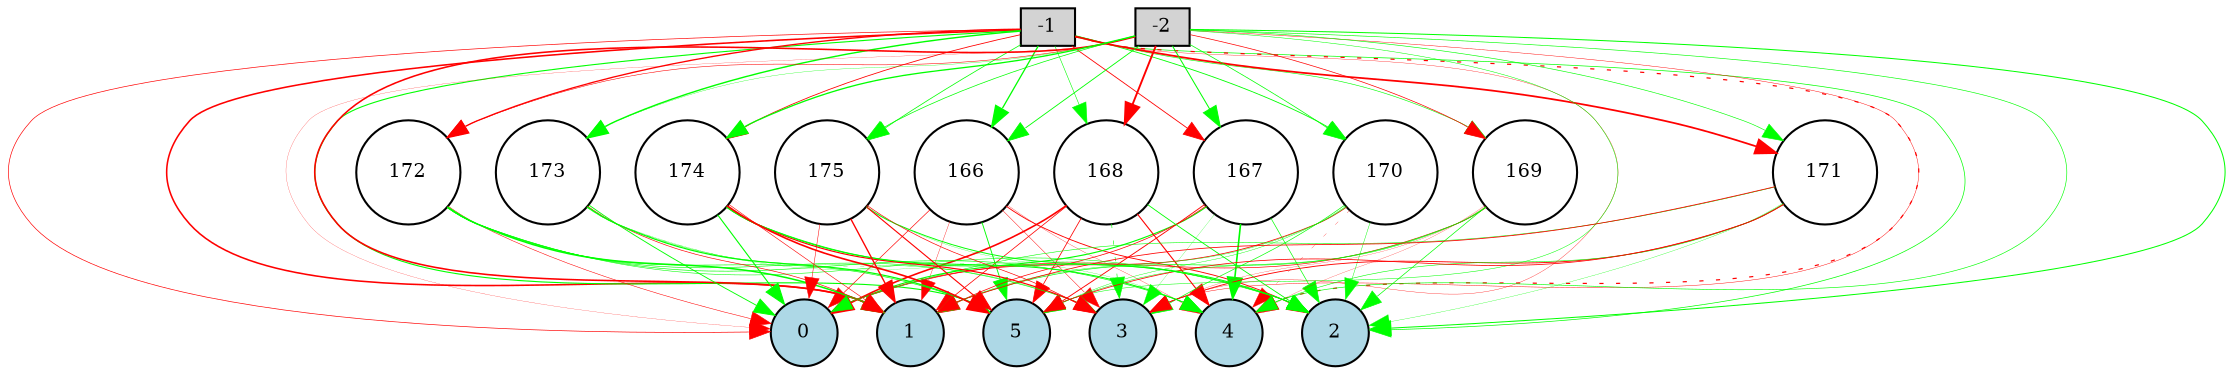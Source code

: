 digraph {
	node [fontsize=9 height=0.2 shape=circle width=0.2]
	-1 [fillcolor=lightgray shape=box style=filled]
	-2 [fillcolor=lightgray shape=box style=filled]
	0 [fillcolor=lightblue style=filled]
	1 [fillcolor=lightblue style=filled]
	2 [fillcolor=lightblue style=filled]
	3 [fillcolor=lightblue style=filled]
	4 [fillcolor=lightblue style=filled]
	5 [fillcolor=lightblue style=filled]
	166 [fillcolor=white style=filled]
	167 [fillcolor=white style=filled]
	168 [fillcolor=white style=filled]
	169 [fillcolor=white style=filled]
	170 [fillcolor=white style=filled]
	171 [fillcolor=white style=filled]
	172 [fillcolor=white style=filled]
	173 [fillcolor=white style=filled]
	174 [fillcolor=white style=filled]
	175 [fillcolor=white style=filled]
	-1 -> 166 [color=green penwidth=0.6191505032990322 style=solid]
	-1 -> 167 [color=red penwidth=0.40533694023748246 style=solid]
	-1 -> 168 [color=green penwidth=0.2765873325511624 style=solid]
	-1 -> 169 [color=green penwidth=0.285500384175819 style=solid]
	-1 -> 170 [color=green penwidth=0.4087998428095009 style=solid]
	-1 -> 171 [color=red penwidth=0.8442685735312182 style=solid]
	-1 -> 172 [color=red penwidth=0.6374159420824058 style=solid]
	-1 -> 173 [color=green penwidth=0.6723855672141158 style=solid]
	-1 -> 174 [color=red penwidth=0.3969716299322539 style=solid]
	-1 -> 175 [color=green penwidth=0.36116606774579696 style=solid]
	-2 -> 166 [color=green penwidth=0.41702949798005506 style=solid]
	-2 -> 167 [color=green penwidth=0.4871800734854679 style=solid]
	-2 -> 168 [color=red penwidth=0.9076391265506348 style=solid]
	-2 -> 169 [color=red penwidth=0.33883915802980513 style=solid]
	-2 -> 170 [color=green penwidth=0.34305228097915763 style=solid]
	-2 -> 171 [color=green penwidth=0.29693173489626223 style=solid]
	-2 -> 172 [color=red penwidth=0.2594452025873713 style=solid]
	-2 -> 173 [color=green penwidth=0.14876047595406688 style=solid]
	-2 -> 174 [color=green penwidth=0.6252790906381213 style=solid]
	-2 -> 175 [color=green penwidth=0.3458170194711089 style=solid]
	166 -> 0 [color=red penwidth=0.3151513130361169 style=solid]
	166 -> 1 [color=red penwidth=0.17083322802612458 style=solid]
	166 -> 2 [color=red penwidth=0.4343056674763548 style=solid]
	166 -> 3 [color=red penwidth=0.2219310778435633 style=solid]
	166 -> 4 [color=red penwidth=0.13476057717826878 style=solid]
	166 -> 5 [color=green penwidth=0.43526382320864787 style=solid]
	167 -> 0 [color=green penwidth=0.5454026788237127 style=solid]
	167 -> 1 [color=red penwidth=0.34888741364668135 style=solid]
	167 -> 2 [color=green penwidth=0.32621243336519345 style=solid]
	167 -> 3 [color=green penwidth=0.11037845358017757 style=solid]
	167 -> 4 [color=green penwidth=0.7768544255781835 style=solid]
	167 -> 5 [color=red penwidth=0.43991248934269345 style=solid]
	168 -> 0 [color=red penwidth=0.7775499072431837 style=solid]
	168 -> 1 [color=red penwidth=0.363772694581295 style=solid]
	168 -> 2 [color=green penwidth=0.40998154593317604 style=solid]
	168 -> 3 [color=green penwidth=0.29185516295723635 style=dotted]
	168 -> 4 [color=red penwidth=0.5298080351139115 style=solid]
	168 -> 5 [color=red penwidth=0.3783658829406351 style=solid]
	169 -> 0 [color=red penwidth=0.32256815181719906 style=solid]
	169 -> 1 [color=green penwidth=0.32628224054118704 style=solid]
	169 -> 2 [color=green penwidth=0.33094893928575153 style=solid]
	169 -> 3 [color=red penwidth=0.10927955770549436 style=solid]
	169 -> 4 [color=red penwidth=0.11106470057208276 style=solid]
	169 -> 5 [color=green penwidth=0.24420642882381827 style=solid]
	170 -> 0 [color=red penwidth=0.38010164142028313 style=solid]
	170 -> 1 [color=green penwidth=0.1976796307080677 style=solid]
	170 -> 2 [color=green penwidth=0.21184617811670042 style=solid]
	170 -> 3 [color=green penwidth=0.3167721405444877 style=solid]
	170 -> 4 [color=red penwidth=0.1225987377698547 style=dotted]
	170 -> 5 [color=green penwidth=0.1974024943882275 style=solid]
	171 -> 0 [color=green penwidth=0.2665249220313786 style=solid]
	171 -> 1 [color=red penwidth=0.3869086741026214 style=solid]
	171 -> 2 [color=green penwidth=0.14331511688029247 style=solid]
	171 -> 3 [color=red penwidth=0.42797905275212555 style=solid]
	171 -> 4 [color=green penwidth=0.2709728170343728 style=solid]
	171 -> 5 [color=red penwidth=0.3746756851581079 style=solid]
	172 -> 0 [color=red penwidth=0.2521762902710469 style=solid]
	172 -> 1 [color=green penwidth=0.7349890504832639 style=solid]
	172 -> 2 [color=green penwidth=0.26146148073614706 style=solid]
	172 -> 3 [color=green penwidth=0.29247093202029784 style=solid]
	172 -> 4 [color=green penwidth=0.3084702743865677 style=solid]
	172 -> 5 [color=green penwidth=0.30382953255821654 style=solid]
	173 -> 0 [color=green penwidth=0.4261124739667217 style=solid]
	173 -> 1 [color=red penwidth=0.3116003960609064 style=solid]
	173 -> 2 [color=green penwidth=0.1118745064031586 style=solid]
	173 -> 3 [color=green penwidth=0.1637945154781395 style=solid]
	173 -> 4 [color=green penwidth=0.12073370657824736 style=dotted]
	173 -> 5 [color=green penwidth=0.586191163628969 style=solid]
	174 -> 0 [color=green penwidth=0.5353105792727187 style=solid]
	174 -> 1 [color=red penwidth=0.28378990154022365 style=solid]
	174 -> 2 [color=green penwidth=0.4348794044047398 style=solid]
	174 -> 3 [color=red penwidth=0.5707309476388285 style=solid]
	174 -> 4 [color=green penwidth=0.4971716820660196 style=solid]
	174 -> 5 [color=red penwidth=0.7916116584108536 style=solid]
	175 -> 0 [color=red penwidth=0.24127146276381786 style=solid]
	175 -> 1 [color=red penwidth=0.654979526735988 style=solid]
	175 -> 2 [color=green penwidth=0.46054845044251 style=solid]
	175 -> 3 [color=red penwidth=0.32329900604291845 style=solid]
	175 -> 4 [color=green penwidth=0.12052092669636953 style=solid]
	175 -> 5 [color=red penwidth=0.5348843595861392 style=solid]
	-1 -> 0 [color=red penwidth=0.323360755212432 style=solid]
	-1 -> 1 [color=red penwidth=0.7560745498635512 style=solid]
	-1 -> 2 [color=green penwidth=0.3357330990628221 style=solid]
	-1 -> 3 [color=red penwidth=0.16041583497996595 style=solid]
	-1 -> 4 [color=red penwidth=0.582913384199965 style=dotted]
	-1 -> 5 [color=green penwidth=0.5292572634315078 style=solid]
	-2 -> 0 [color=red penwidth=0.10185561382167514 style=solid]
	-2 -> 1 [color=red penwidth=0.7630986084384276 style=solid]
	-2 -> 2 [color=green penwidth=0.4857240261153344 style=solid]
	-2 -> 3 [color=red penwidth=0.21198272195569134 style=solid]
	-2 -> 4 [color=green penwidth=0.3019125778939329 style=solid]
	-2 -> 5 [color=green penwidth=0.24028894990386443 style=solid]
}
